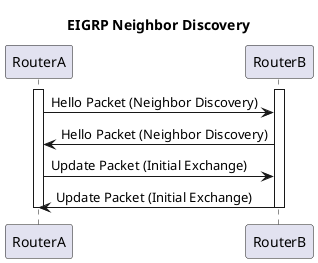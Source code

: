 @startuml EIGRP Operation

title EIGRP Neighbor Discovery

participant RouterA
participant RouterB

activate RouterA
activate RouterB

RouterA -> RouterB: Hello Packet (Neighbor Discovery)
RouterB -> RouterA: Hello Packet (Neighbor Discovery)
RouterA -> RouterB: Update Packet (Initial Exchange)
RouterB -> RouterA: Update Packet (Initial Exchange)

deactivate RouterA
deactivate RouterB

@enduml
